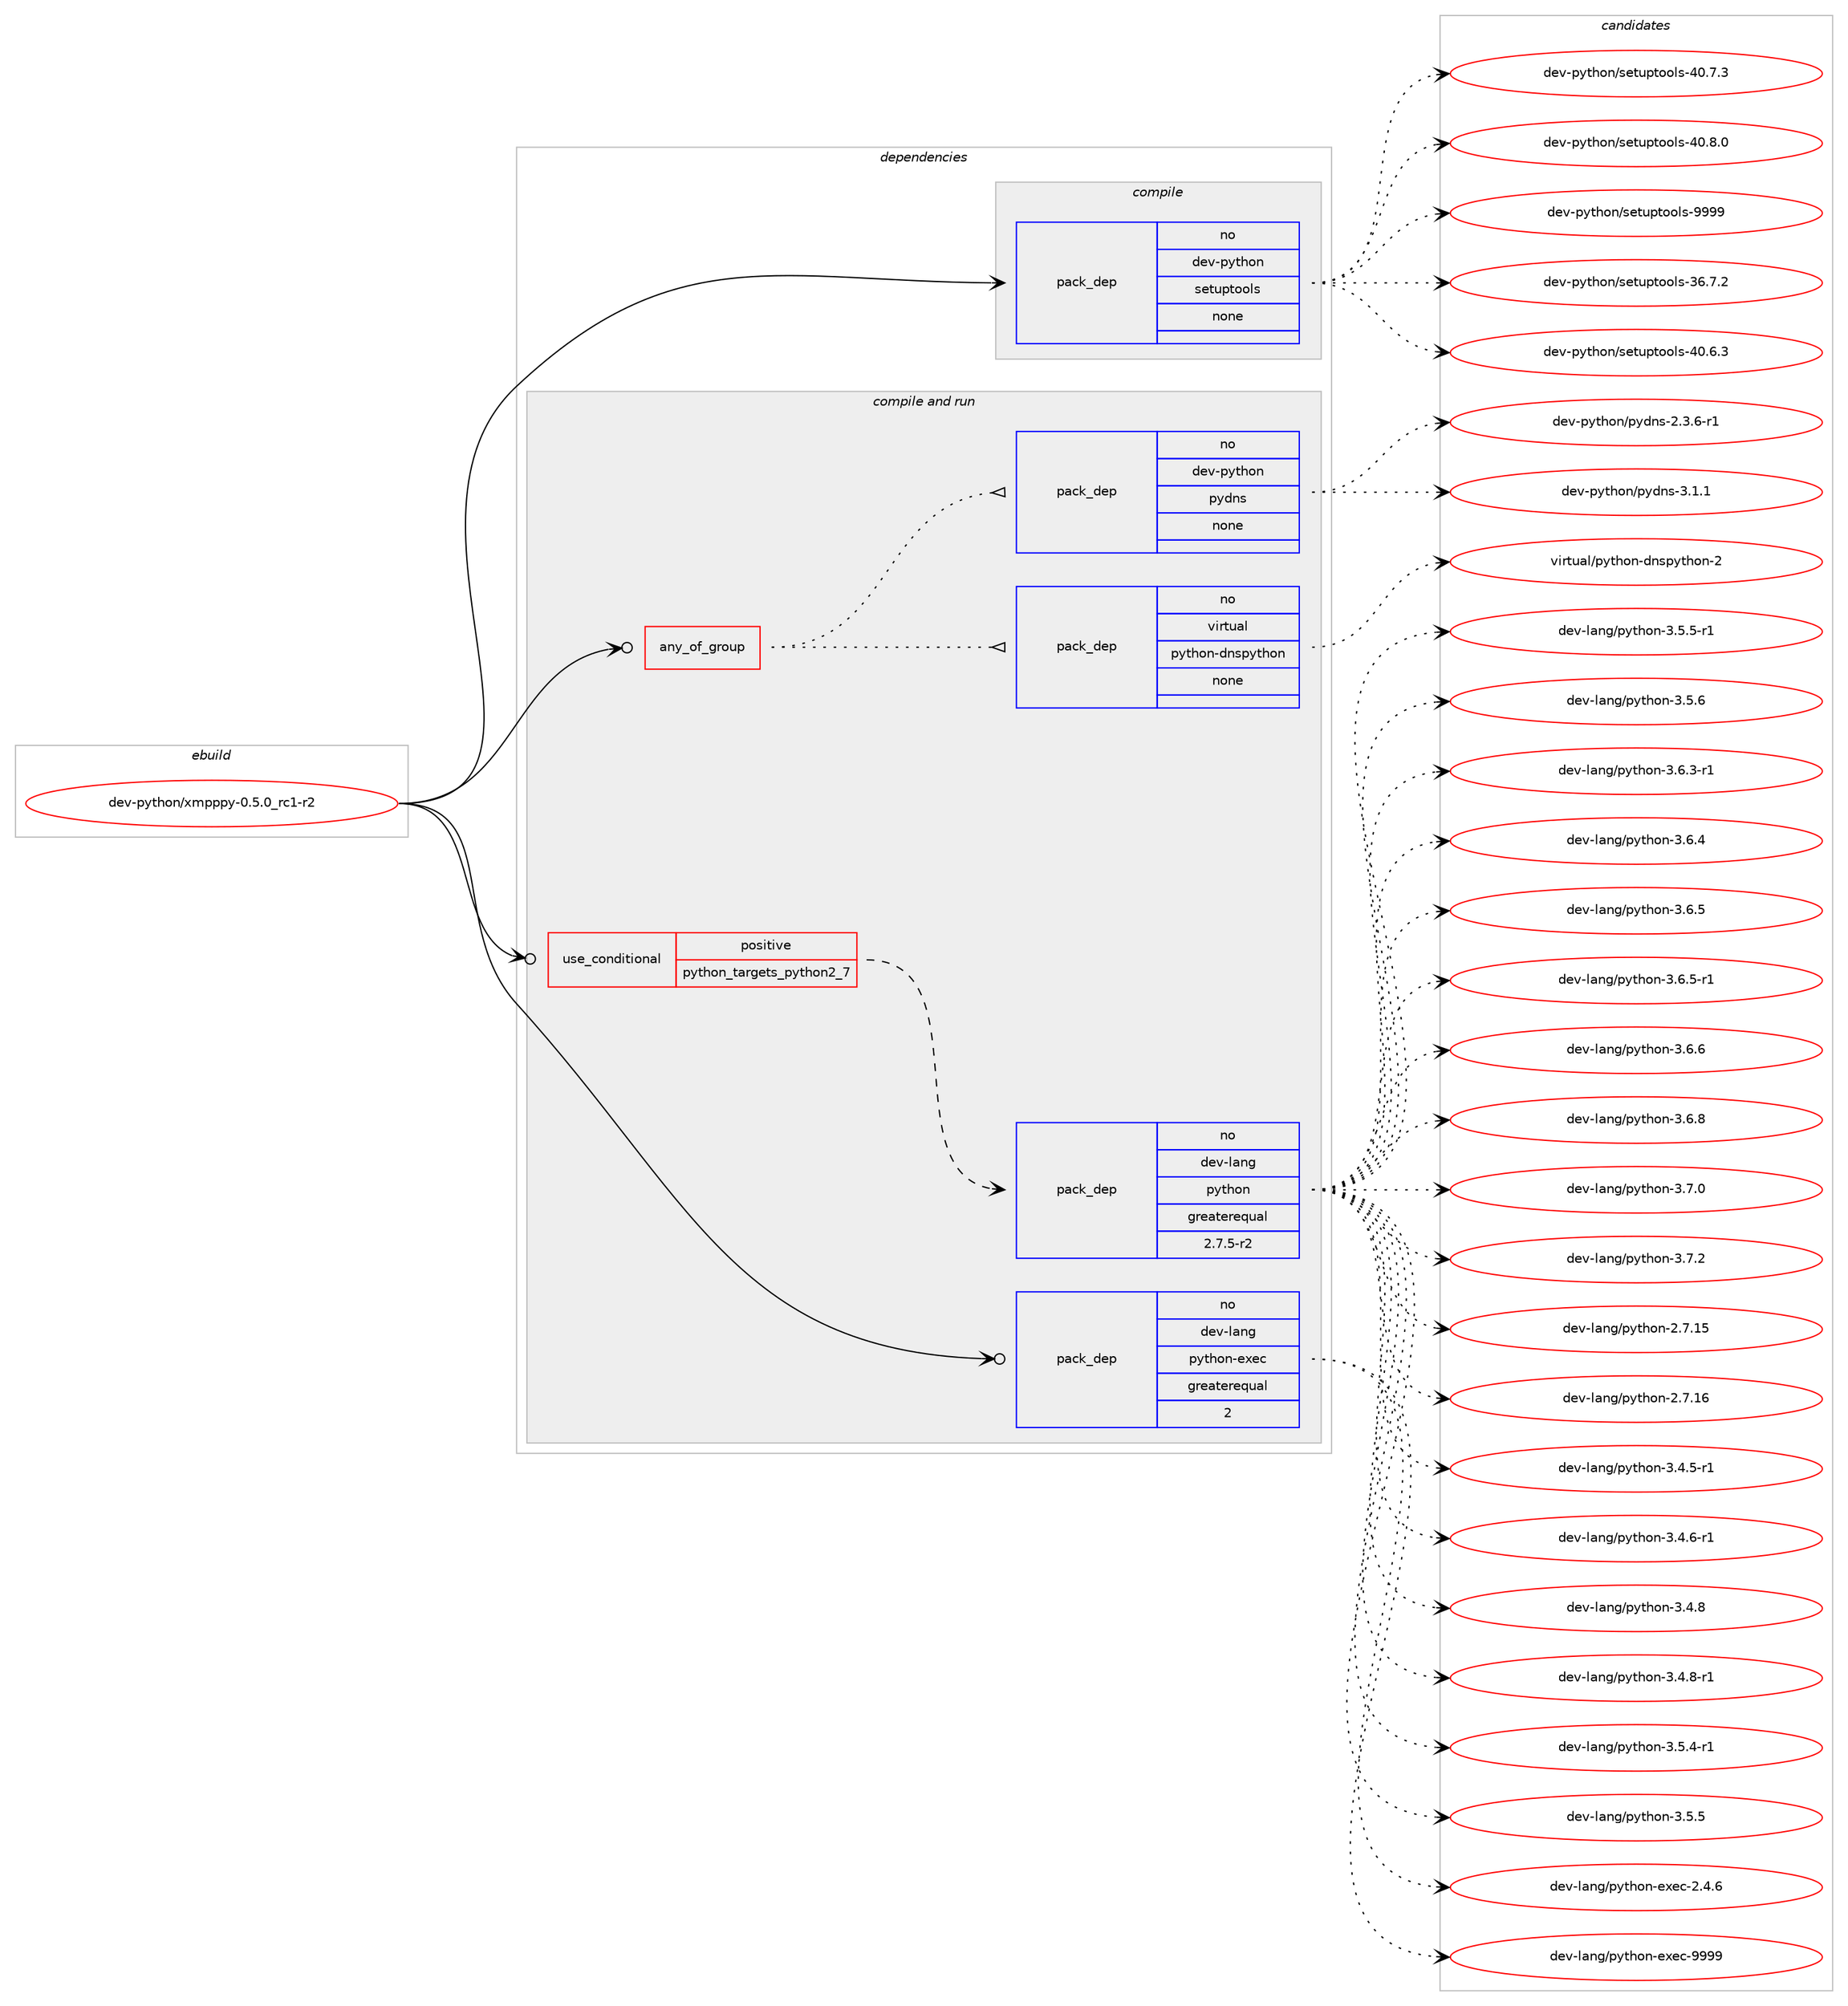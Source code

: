 digraph prolog {

# *************
# Graph options
# *************

newrank=true;
concentrate=true;
compound=true;
graph [rankdir=LR,fontname=Helvetica,fontsize=10,ranksep=1.5];#, ranksep=2.5, nodesep=0.2];
edge  [arrowhead=vee];
node  [fontname=Helvetica,fontsize=10];

# **********
# The ebuild
# **********

subgraph cluster_leftcol {
color=gray;
rank=same;
label=<<i>ebuild</i>>;
id [label="dev-python/xmpppy-0.5.0_rc1-r2", color=red, width=4, href="../dev-python/xmpppy-0.5.0_rc1-r2.svg"];
}

# ****************
# The dependencies
# ****************

subgraph cluster_midcol {
color=gray;
label=<<i>dependencies</i>>;
subgraph cluster_compile {
fillcolor="#eeeeee";
style=filled;
label=<<i>compile</i>>;
subgraph pack1038294 {
dependency1448780 [label=<<TABLE BORDER="0" CELLBORDER="1" CELLSPACING="0" CELLPADDING="4" WIDTH="220"><TR><TD ROWSPAN="6" CELLPADDING="30">pack_dep</TD></TR><TR><TD WIDTH="110">no</TD></TR><TR><TD>dev-python</TD></TR><TR><TD>setuptools</TD></TR><TR><TD>none</TD></TR><TR><TD></TD></TR></TABLE>>, shape=none, color=blue];
}
id:e -> dependency1448780:w [weight=20,style="solid",arrowhead="vee"];
}
subgraph cluster_compileandrun {
fillcolor="#eeeeee";
style=filled;
label=<<i>compile and run</i>>;
subgraph any22782 {
dependency1448781 [label=<<TABLE BORDER="0" CELLBORDER="1" CELLSPACING="0" CELLPADDING="4"><TR><TD CELLPADDING="10">any_of_group</TD></TR></TABLE>>, shape=none, color=red];subgraph pack1038295 {
dependency1448782 [label=<<TABLE BORDER="0" CELLBORDER="1" CELLSPACING="0" CELLPADDING="4" WIDTH="220"><TR><TD ROWSPAN="6" CELLPADDING="30">pack_dep</TD></TR><TR><TD WIDTH="110">no</TD></TR><TR><TD>virtual</TD></TR><TR><TD>python-dnspython</TD></TR><TR><TD>none</TD></TR><TR><TD></TD></TR></TABLE>>, shape=none, color=blue];
}
dependency1448781:e -> dependency1448782:w [weight=20,style="dotted",arrowhead="oinv"];
subgraph pack1038296 {
dependency1448783 [label=<<TABLE BORDER="0" CELLBORDER="1" CELLSPACING="0" CELLPADDING="4" WIDTH="220"><TR><TD ROWSPAN="6" CELLPADDING="30">pack_dep</TD></TR><TR><TD WIDTH="110">no</TD></TR><TR><TD>dev-python</TD></TR><TR><TD>pydns</TD></TR><TR><TD>none</TD></TR><TR><TD></TD></TR></TABLE>>, shape=none, color=blue];
}
dependency1448781:e -> dependency1448783:w [weight=20,style="dotted",arrowhead="oinv"];
}
id:e -> dependency1448781:w [weight=20,style="solid",arrowhead="odotvee"];
subgraph cond387116 {
dependency1448784 [label=<<TABLE BORDER="0" CELLBORDER="1" CELLSPACING="0" CELLPADDING="4"><TR><TD ROWSPAN="3" CELLPADDING="10">use_conditional</TD></TR><TR><TD>positive</TD></TR><TR><TD>python_targets_python2_7</TD></TR></TABLE>>, shape=none, color=red];
subgraph pack1038297 {
dependency1448785 [label=<<TABLE BORDER="0" CELLBORDER="1" CELLSPACING="0" CELLPADDING="4" WIDTH="220"><TR><TD ROWSPAN="6" CELLPADDING="30">pack_dep</TD></TR><TR><TD WIDTH="110">no</TD></TR><TR><TD>dev-lang</TD></TR><TR><TD>python</TD></TR><TR><TD>greaterequal</TD></TR><TR><TD>2.7.5-r2</TD></TR></TABLE>>, shape=none, color=blue];
}
dependency1448784:e -> dependency1448785:w [weight=20,style="dashed",arrowhead="vee"];
}
id:e -> dependency1448784:w [weight=20,style="solid",arrowhead="odotvee"];
subgraph pack1038298 {
dependency1448786 [label=<<TABLE BORDER="0" CELLBORDER="1" CELLSPACING="0" CELLPADDING="4" WIDTH="220"><TR><TD ROWSPAN="6" CELLPADDING="30">pack_dep</TD></TR><TR><TD WIDTH="110">no</TD></TR><TR><TD>dev-lang</TD></TR><TR><TD>python-exec</TD></TR><TR><TD>greaterequal</TD></TR><TR><TD>2</TD></TR></TABLE>>, shape=none, color=blue];
}
id:e -> dependency1448786:w [weight=20,style="solid",arrowhead="odotvee"];
}
subgraph cluster_run {
fillcolor="#eeeeee";
style=filled;
label=<<i>run</i>>;
}
}

# **************
# The candidates
# **************

subgraph cluster_choices {
rank=same;
color=gray;
label=<<i>candidates</i>>;

subgraph choice1038294 {
color=black;
nodesep=1;
choice100101118451121211161041111104711510111611711211611111110811545515446554650 [label="dev-python/setuptools-36.7.2", color=red, width=4,href="../dev-python/setuptools-36.7.2.svg"];
choice100101118451121211161041111104711510111611711211611111110811545524846544651 [label="dev-python/setuptools-40.6.3", color=red, width=4,href="../dev-python/setuptools-40.6.3.svg"];
choice100101118451121211161041111104711510111611711211611111110811545524846554651 [label="dev-python/setuptools-40.7.3", color=red, width=4,href="../dev-python/setuptools-40.7.3.svg"];
choice100101118451121211161041111104711510111611711211611111110811545524846564648 [label="dev-python/setuptools-40.8.0", color=red, width=4,href="../dev-python/setuptools-40.8.0.svg"];
choice10010111845112121116104111110471151011161171121161111111081154557575757 [label="dev-python/setuptools-9999", color=red, width=4,href="../dev-python/setuptools-9999.svg"];
dependency1448780:e -> choice100101118451121211161041111104711510111611711211611111110811545515446554650:w [style=dotted,weight="100"];
dependency1448780:e -> choice100101118451121211161041111104711510111611711211611111110811545524846544651:w [style=dotted,weight="100"];
dependency1448780:e -> choice100101118451121211161041111104711510111611711211611111110811545524846554651:w [style=dotted,weight="100"];
dependency1448780:e -> choice100101118451121211161041111104711510111611711211611111110811545524846564648:w [style=dotted,weight="100"];
dependency1448780:e -> choice10010111845112121116104111110471151011161171121161111111081154557575757:w [style=dotted,weight="100"];
}
subgraph choice1038295 {
color=black;
nodesep=1;
choice1181051141161179710847112121116104111110451001101151121211161041111104550 [label="virtual/python-dnspython-2", color=red, width=4,href="../virtual/python-dnspython-2.svg"];
dependency1448782:e -> choice1181051141161179710847112121116104111110451001101151121211161041111104550:w [style=dotted,weight="100"];
}
subgraph choice1038296 {
color=black;
nodesep=1;
choice10010111845112121116104111110471121211001101154550465146544511449 [label="dev-python/pydns-2.3.6-r1", color=red, width=4,href="../dev-python/pydns-2.3.6-r1.svg"];
choice1001011184511212111610411111047112121100110115455146494649 [label="dev-python/pydns-3.1.1", color=red, width=4,href="../dev-python/pydns-3.1.1.svg"];
dependency1448783:e -> choice10010111845112121116104111110471121211001101154550465146544511449:w [style=dotted,weight="100"];
dependency1448783:e -> choice1001011184511212111610411111047112121100110115455146494649:w [style=dotted,weight="100"];
}
subgraph choice1038297 {
color=black;
nodesep=1;
choice10010111845108971101034711212111610411111045504655464953 [label="dev-lang/python-2.7.15", color=red, width=4,href="../dev-lang/python-2.7.15.svg"];
choice10010111845108971101034711212111610411111045504655464954 [label="dev-lang/python-2.7.16", color=red, width=4,href="../dev-lang/python-2.7.16.svg"];
choice1001011184510897110103471121211161041111104551465246534511449 [label="dev-lang/python-3.4.5-r1", color=red, width=4,href="../dev-lang/python-3.4.5-r1.svg"];
choice1001011184510897110103471121211161041111104551465246544511449 [label="dev-lang/python-3.4.6-r1", color=red, width=4,href="../dev-lang/python-3.4.6-r1.svg"];
choice100101118451089711010347112121116104111110455146524656 [label="dev-lang/python-3.4.8", color=red, width=4,href="../dev-lang/python-3.4.8.svg"];
choice1001011184510897110103471121211161041111104551465246564511449 [label="dev-lang/python-3.4.8-r1", color=red, width=4,href="../dev-lang/python-3.4.8-r1.svg"];
choice1001011184510897110103471121211161041111104551465346524511449 [label="dev-lang/python-3.5.4-r1", color=red, width=4,href="../dev-lang/python-3.5.4-r1.svg"];
choice100101118451089711010347112121116104111110455146534653 [label="dev-lang/python-3.5.5", color=red, width=4,href="../dev-lang/python-3.5.5.svg"];
choice1001011184510897110103471121211161041111104551465346534511449 [label="dev-lang/python-3.5.5-r1", color=red, width=4,href="../dev-lang/python-3.5.5-r1.svg"];
choice100101118451089711010347112121116104111110455146534654 [label="dev-lang/python-3.5.6", color=red, width=4,href="../dev-lang/python-3.5.6.svg"];
choice1001011184510897110103471121211161041111104551465446514511449 [label="dev-lang/python-3.6.3-r1", color=red, width=4,href="../dev-lang/python-3.6.3-r1.svg"];
choice100101118451089711010347112121116104111110455146544652 [label="dev-lang/python-3.6.4", color=red, width=4,href="../dev-lang/python-3.6.4.svg"];
choice100101118451089711010347112121116104111110455146544653 [label="dev-lang/python-3.6.5", color=red, width=4,href="../dev-lang/python-3.6.5.svg"];
choice1001011184510897110103471121211161041111104551465446534511449 [label="dev-lang/python-3.6.5-r1", color=red, width=4,href="../dev-lang/python-3.6.5-r1.svg"];
choice100101118451089711010347112121116104111110455146544654 [label="dev-lang/python-3.6.6", color=red, width=4,href="../dev-lang/python-3.6.6.svg"];
choice100101118451089711010347112121116104111110455146544656 [label="dev-lang/python-3.6.8", color=red, width=4,href="../dev-lang/python-3.6.8.svg"];
choice100101118451089711010347112121116104111110455146554648 [label="dev-lang/python-3.7.0", color=red, width=4,href="../dev-lang/python-3.7.0.svg"];
choice100101118451089711010347112121116104111110455146554650 [label="dev-lang/python-3.7.2", color=red, width=4,href="../dev-lang/python-3.7.2.svg"];
dependency1448785:e -> choice10010111845108971101034711212111610411111045504655464953:w [style=dotted,weight="100"];
dependency1448785:e -> choice10010111845108971101034711212111610411111045504655464954:w [style=dotted,weight="100"];
dependency1448785:e -> choice1001011184510897110103471121211161041111104551465246534511449:w [style=dotted,weight="100"];
dependency1448785:e -> choice1001011184510897110103471121211161041111104551465246544511449:w [style=dotted,weight="100"];
dependency1448785:e -> choice100101118451089711010347112121116104111110455146524656:w [style=dotted,weight="100"];
dependency1448785:e -> choice1001011184510897110103471121211161041111104551465246564511449:w [style=dotted,weight="100"];
dependency1448785:e -> choice1001011184510897110103471121211161041111104551465346524511449:w [style=dotted,weight="100"];
dependency1448785:e -> choice100101118451089711010347112121116104111110455146534653:w [style=dotted,weight="100"];
dependency1448785:e -> choice1001011184510897110103471121211161041111104551465346534511449:w [style=dotted,weight="100"];
dependency1448785:e -> choice100101118451089711010347112121116104111110455146534654:w [style=dotted,weight="100"];
dependency1448785:e -> choice1001011184510897110103471121211161041111104551465446514511449:w [style=dotted,weight="100"];
dependency1448785:e -> choice100101118451089711010347112121116104111110455146544652:w [style=dotted,weight="100"];
dependency1448785:e -> choice100101118451089711010347112121116104111110455146544653:w [style=dotted,weight="100"];
dependency1448785:e -> choice1001011184510897110103471121211161041111104551465446534511449:w [style=dotted,weight="100"];
dependency1448785:e -> choice100101118451089711010347112121116104111110455146544654:w [style=dotted,weight="100"];
dependency1448785:e -> choice100101118451089711010347112121116104111110455146544656:w [style=dotted,weight="100"];
dependency1448785:e -> choice100101118451089711010347112121116104111110455146554648:w [style=dotted,weight="100"];
dependency1448785:e -> choice100101118451089711010347112121116104111110455146554650:w [style=dotted,weight="100"];
}
subgraph choice1038298 {
color=black;
nodesep=1;
choice1001011184510897110103471121211161041111104510112010199455046524654 [label="dev-lang/python-exec-2.4.6", color=red, width=4,href="../dev-lang/python-exec-2.4.6.svg"];
choice10010111845108971101034711212111610411111045101120101994557575757 [label="dev-lang/python-exec-9999", color=red, width=4,href="../dev-lang/python-exec-9999.svg"];
dependency1448786:e -> choice1001011184510897110103471121211161041111104510112010199455046524654:w [style=dotted,weight="100"];
dependency1448786:e -> choice10010111845108971101034711212111610411111045101120101994557575757:w [style=dotted,weight="100"];
}
}

}
